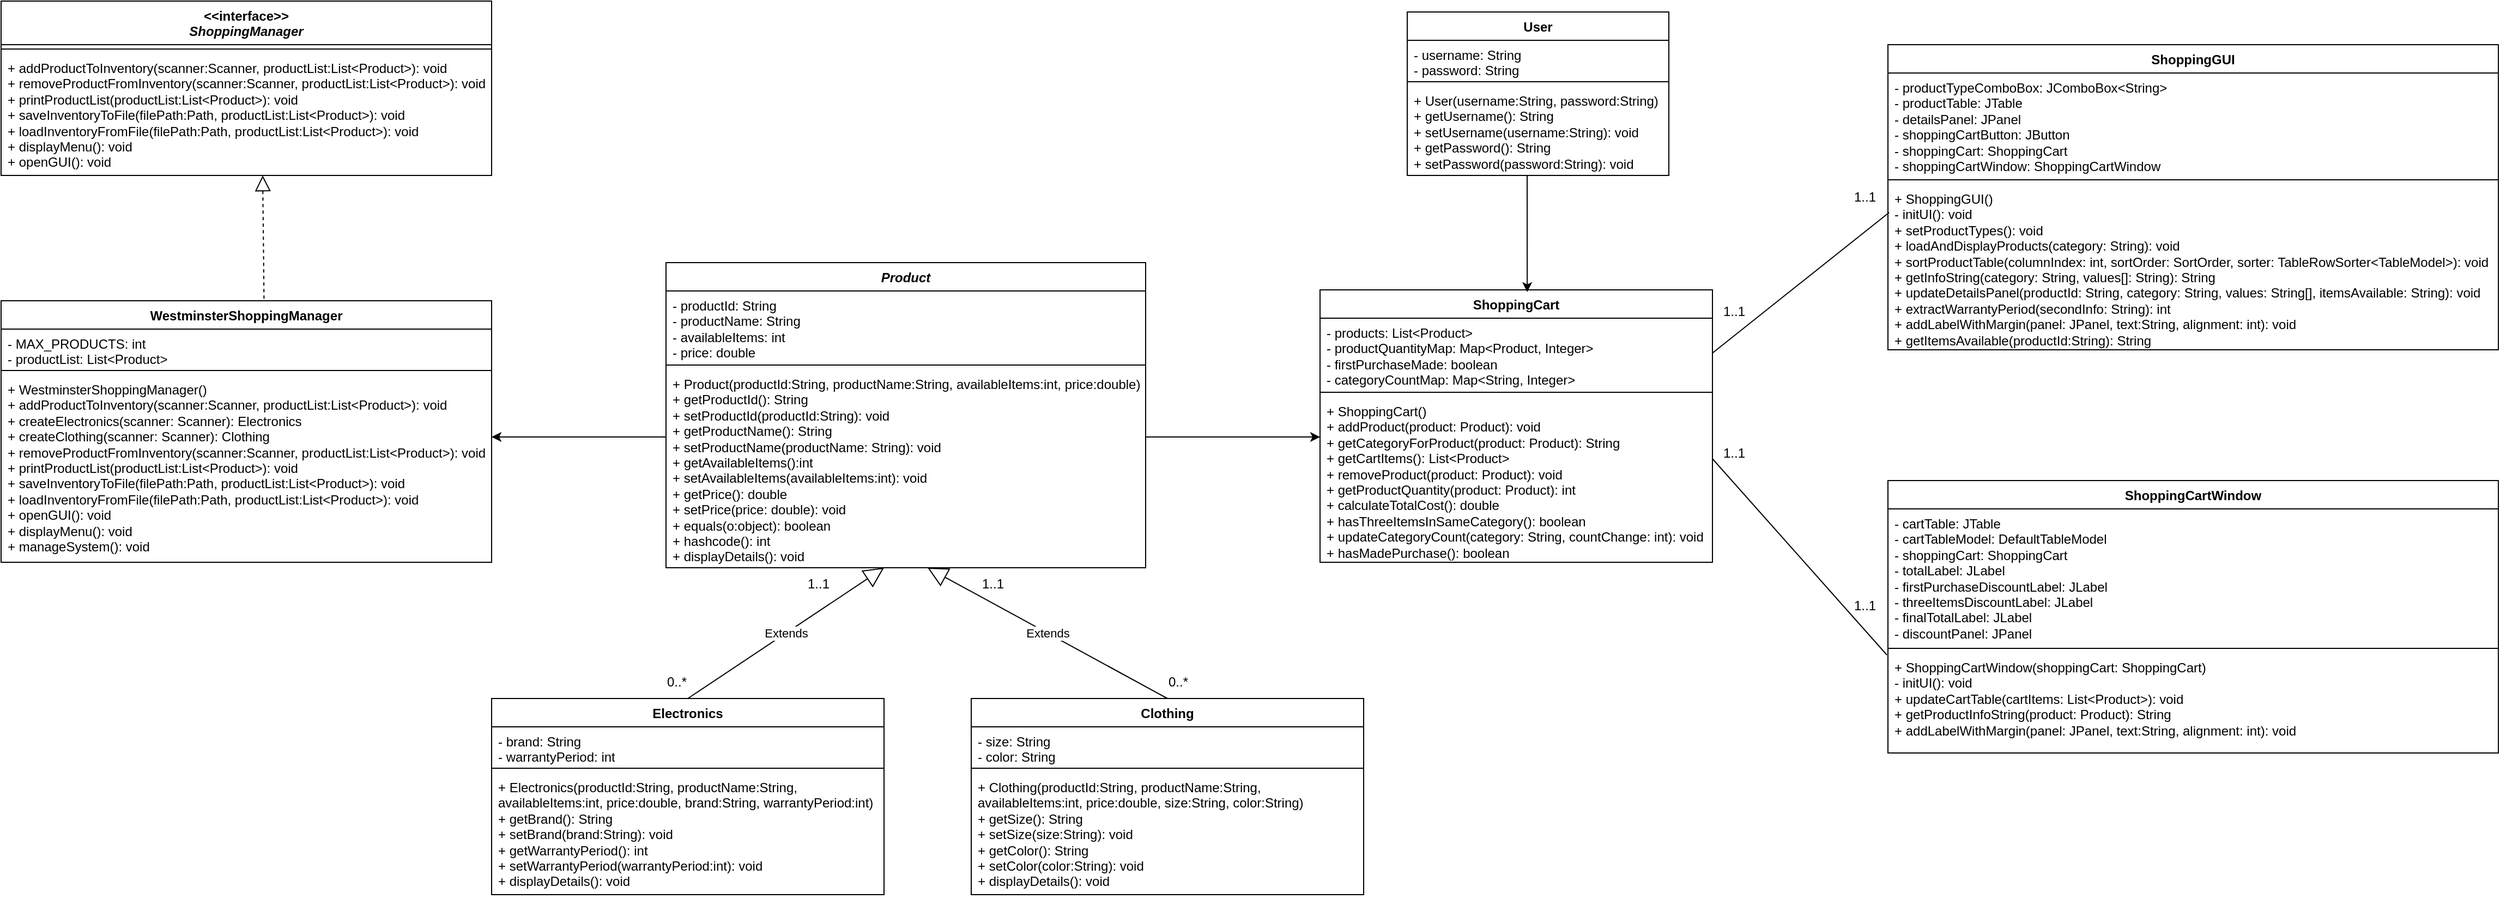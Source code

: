<mxfile version="22.0.2" type="device">
  <diagram name="Page-1" id="OMpnuDulmeeFg09J-dXz">
    <mxGraphModel dx="2261" dy="2005" grid="1" gridSize="10" guides="1" tooltips="1" connect="1" arrows="1" fold="1" page="1" pageScale="1" pageWidth="827" pageHeight="1169" math="0" shadow="0">
      <root>
        <mxCell id="0" />
        <mxCell id="1" parent="0" />
        <mxCell id="XQKe823p-1i-XzLFj9Tq-1" value="&lt;i&gt;Product&lt;/i&gt;" style="swimlane;fontStyle=1;align=center;verticalAlign=top;childLayout=stackLayout;horizontal=1;startSize=26;horizontalStack=0;resizeParent=1;resizeParentMax=0;resizeLast=0;collapsible=1;marginBottom=0;whiteSpace=wrap;html=1;" parent="1" vertex="1">
          <mxGeometry x="120" y="120" width="440" height="280" as="geometry" />
        </mxCell>
        <mxCell id="XQKe823p-1i-XzLFj9Tq-2" value="- productId: String&lt;br&gt;- productName: String&lt;br&gt;- availableItems: int&lt;br&gt;- price: double" style="text;strokeColor=none;fillColor=none;align=left;verticalAlign=top;spacingLeft=4;spacingRight=4;overflow=hidden;rotatable=0;points=[[0,0.5],[1,0.5]];portConstraint=eastwest;whiteSpace=wrap;html=1;" parent="XQKe823p-1i-XzLFj9Tq-1" vertex="1">
          <mxGeometry y="26" width="440" height="64" as="geometry" />
        </mxCell>
        <mxCell id="XQKe823p-1i-XzLFj9Tq-3" value="" style="line;strokeWidth=1;fillColor=none;align=left;verticalAlign=middle;spacingTop=-1;spacingLeft=3;spacingRight=3;rotatable=0;labelPosition=right;points=[];portConstraint=eastwest;strokeColor=inherit;" parent="XQKe823p-1i-XzLFj9Tq-1" vertex="1">
          <mxGeometry y="90" width="440" height="8" as="geometry" />
        </mxCell>
        <mxCell id="XQKe823p-1i-XzLFj9Tq-4" value="+ Product(productId:String, productName:String, availableItems:int, price:double)&lt;br&gt;+ getProductId(): String&lt;br&gt;+ setProductId(productId:String): void&lt;br&gt;+ getProductName(): String&lt;br&gt;+ setProductName(productName: String): void&lt;br&gt;+ getAvailableItems():int&lt;br&gt;+ setAvailableItems(availableItems:int): void&lt;br&gt;+ getPrice(): double&lt;br&gt;+ setPrice(price: double): void&lt;br&gt;+ equals(o:object): boolean&lt;br&gt;+ hashcode(): int&lt;br&gt;+ displayDetails(): void" style="text;strokeColor=none;fillColor=none;align=left;verticalAlign=top;spacingLeft=4;spacingRight=4;overflow=hidden;rotatable=0;points=[[0,0.5],[1,0.5]];portConstraint=eastwest;whiteSpace=wrap;html=1;" parent="XQKe823p-1i-XzLFj9Tq-1" vertex="1">
          <mxGeometry y="98" width="440" height="182" as="geometry" />
        </mxCell>
        <mxCell id="XQKe823p-1i-XzLFj9Tq-5" value="Extends" style="endArrow=block;endSize=16;endFill=0;html=1;rounded=0;exitX=0.5;exitY=0;exitDx=0;exitDy=0;" parent="1" source="XQKe823p-1i-XzLFj9Tq-7" edge="1">
          <mxGeometry width="160" relative="1" as="geometry">
            <mxPoint x="200" y="520" as="sourcePoint" />
            <mxPoint x="320" y="400" as="targetPoint" />
          </mxGeometry>
        </mxCell>
        <mxCell id="XQKe823p-1i-XzLFj9Tq-6" value="Extends" style="endArrow=block;endSize=16;endFill=0;html=1;rounded=0;exitX=0.5;exitY=0;exitDx=0;exitDy=0;" parent="1" source="XQKe823p-1i-XzLFj9Tq-11" edge="1">
          <mxGeometry width="160" relative="1" as="geometry">
            <mxPoint x="480" y="520" as="sourcePoint" />
            <mxPoint x="360" y="400" as="targetPoint" />
          </mxGeometry>
        </mxCell>
        <mxCell id="XQKe823p-1i-XzLFj9Tq-7" value="Electronics" style="swimlane;fontStyle=1;align=center;verticalAlign=top;childLayout=stackLayout;horizontal=1;startSize=26;horizontalStack=0;resizeParent=1;resizeParentMax=0;resizeLast=0;collapsible=1;marginBottom=0;whiteSpace=wrap;html=1;" parent="1" vertex="1">
          <mxGeometry x="-40" y="520" width="360" height="180" as="geometry" />
        </mxCell>
        <mxCell id="XQKe823p-1i-XzLFj9Tq-8" value="- brand: String&lt;br&gt;- warrantyPeriod: int" style="text;strokeColor=none;fillColor=none;align=left;verticalAlign=top;spacingLeft=4;spacingRight=4;overflow=hidden;rotatable=0;points=[[0,0.5],[1,0.5]];portConstraint=eastwest;whiteSpace=wrap;html=1;" parent="XQKe823p-1i-XzLFj9Tq-7" vertex="1">
          <mxGeometry y="26" width="360" height="34" as="geometry" />
        </mxCell>
        <mxCell id="XQKe823p-1i-XzLFj9Tq-9" value="" style="line;strokeWidth=1;fillColor=none;align=left;verticalAlign=middle;spacingTop=-1;spacingLeft=3;spacingRight=3;rotatable=0;labelPosition=right;points=[];portConstraint=eastwest;strokeColor=inherit;" parent="XQKe823p-1i-XzLFj9Tq-7" vertex="1">
          <mxGeometry y="60" width="360" height="8" as="geometry" />
        </mxCell>
        <mxCell id="XQKe823p-1i-XzLFj9Tq-10" value="+ Electronics(productId:String, productName:String,&amp;nbsp; &amp;nbsp; &amp;nbsp; &amp;nbsp; availableItems:int, price:double, brand:String, warrantyPeriod:int)&lt;br&gt;+ getBrand(): String&lt;br&gt;+ setBrand(brand:String): void&lt;br&gt;+ getWarrantyPeriod(): int&lt;br&gt;+ setWarrantyPeriod(warrantyPeriod:int): void&lt;br&gt;+ displayDetails(): void" style="text;strokeColor=none;fillColor=none;align=left;verticalAlign=top;spacingLeft=4;spacingRight=4;overflow=hidden;rotatable=0;points=[[0,0.5],[1,0.5]];portConstraint=eastwest;whiteSpace=wrap;html=1;" parent="XQKe823p-1i-XzLFj9Tq-7" vertex="1">
          <mxGeometry y="68" width="360" height="112" as="geometry" />
        </mxCell>
        <mxCell id="XQKe823p-1i-XzLFj9Tq-11" value="Clothing" style="swimlane;fontStyle=1;align=center;verticalAlign=top;childLayout=stackLayout;horizontal=1;startSize=26;horizontalStack=0;resizeParent=1;resizeParentMax=0;resizeLast=0;collapsible=1;marginBottom=0;whiteSpace=wrap;html=1;" parent="1" vertex="1">
          <mxGeometry x="400" y="520" width="360" height="180" as="geometry" />
        </mxCell>
        <mxCell id="XQKe823p-1i-XzLFj9Tq-12" value="- size: String&lt;br&gt;- color: String" style="text;strokeColor=none;fillColor=none;align=left;verticalAlign=top;spacingLeft=4;spacingRight=4;overflow=hidden;rotatable=0;points=[[0,0.5],[1,0.5]];portConstraint=eastwest;whiteSpace=wrap;html=1;" parent="XQKe823p-1i-XzLFj9Tq-11" vertex="1">
          <mxGeometry y="26" width="360" height="34" as="geometry" />
        </mxCell>
        <mxCell id="XQKe823p-1i-XzLFj9Tq-13" value="" style="line;strokeWidth=1;fillColor=none;align=left;verticalAlign=middle;spacingTop=-1;spacingLeft=3;spacingRight=3;rotatable=0;labelPosition=right;points=[];portConstraint=eastwest;strokeColor=inherit;" parent="XQKe823p-1i-XzLFj9Tq-11" vertex="1">
          <mxGeometry y="60" width="360" height="8" as="geometry" />
        </mxCell>
        <mxCell id="XQKe823p-1i-XzLFj9Tq-14" value="+ Clothing(productId:String, productName:String,&amp;nbsp; &amp;nbsp; &amp;nbsp; &amp;nbsp; availableItems:int, price:double, size:String, color:String)&lt;br&gt;+ getSize(): String&lt;br&gt;+ setSize(size:String): void&lt;br&gt;+ getColor(): String&lt;br&gt;+ setColor(color:String): void&lt;br&gt;+ displayDetails(): void" style="text;strokeColor=none;fillColor=none;align=left;verticalAlign=top;spacingLeft=4;spacingRight=4;overflow=hidden;rotatable=0;points=[[0,0.5],[1,0.5]];portConstraint=eastwest;whiteSpace=wrap;html=1;" parent="XQKe823p-1i-XzLFj9Tq-11" vertex="1">
          <mxGeometry y="68" width="360" height="112" as="geometry" />
        </mxCell>
        <mxCell id="XQKe823p-1i-XzLFj9Tq-19" value="User" style="swimlane;fontStyle=1;align=center;verticalAlign=top;childLayout=stackLayout;horizontal=1;startSize=26;horizontalStack=0;resizeParent=1;resizeParentMax=0;resizeLast=0;collapsible=1;marginBottom=0;whiteSpace=wrap;html=1;" parent="1" vertex="1">
          <mxGeometry x="800" y="-110" width="240" height="150" as="geometry" />
        </mxCell>
        <mxCell id="XQKe823p-1i-XzLFj9Tq-20" value="- username: String&lt;br&gt;- password: String" style="text;strokeColor=none;fillColor=none;align=left;verticalAlign=top;spacingLeft=4;spacingRight=4;overflow=hidden;rotatable=0;points=[[0,0.5],[1,0.5]];portConstraint=eastwest;whiteSpace=wrap;html=1;" parent="XQKe823p-1i-XzLFj9Tq-19" vertex="1">
          <mxGeometry y="26" width="240" height="34" as="geometry" />
        </mxCell>
        <mxCell id="XQKe823p-1i-XzLFj9Tq-21" value="" style="line;strokeWidth=1;fillColor=none;align=left;verticalAlign=middle;spacingTop=-1;spacingLeft=3;spacingRight=3;rotatable=0;labelPosition=right;points=[];portConstraint=eastwest;strokeColor=inherit;" parent="XQKe823p-1i-XzLFj9Tq-19" vertex="1">
          <mxGeometry y="60" width="240" height="8" as="geometry" />
        </mxCell>
        <mxCell id="XQKe823p-1i-XzLFj9Tq-22" value="+ User(username:String, password:String)&lt;br&gt;+ getUsername(): String&lt;br&gt;+ setUsername(username:String): void&lt;br&gt;+ getPassword(): String&lt;br&gt;+ setPassword(password:String): void" style="text;strokeColor=none;fillColor=none;align=left;verticalAlign=top;spacingLeft=4;spacingRight=4;overflow=hidden;rotatable=0;points=[[0,0.5],[1,0.5]];portConstraint=eastwest;whiteSpace=wrap;html=1;" parent="XQKe823p-1i-XzLFj9Tq-19" vertex="1">
          <mxGeometry y="68" width="240" height="82" as="geometry" />
        </mxCell>
        <mxCell id="XQKe823p-1i-XzLFj9Tq-23" value="&amp;lt;&amp;lt;interface&amp;gt;&amp;gt;&lt;br&gt;&lt;i&gt;ShoppingManager&lt;/i&gt;" style="swimlane;fontStyle=1;align=center;verticalAlign=top;childLayout=stackLayout;horizontal=1;startSize=40;horizontalStack=0;resizeParent=1;resizeParentMax=0;resizeLast=0;collapsible=1;marginBottom=0;whiteSpace=wrap;html=1;" parent="1" vertex="1">
          <mxGeometry x="-490" y="-120" width="450" height="160" as="geometry" />
        </mxCell>
        <mxCell id="XQKe823p-1i-XzLFj9Tq-25" value="" style="line;strokeWidth=1;fillColor=none;align=left;verticalAlign=middle;spacingTop=-1;spacingLeft=3;spacingRight=3;rotatable=0;labelPosition=right;points=[];portConstraint=eastwest;strokeColor=inherit;" parent="XQKe823p-1i-XzLFj9Tq-23" vertex="1">
          <mxGeometry y="40" width="450" height="8" as="geometry" />
        </mxCell>
        <mxCell id="XQKe823p-1i-XzLFj9Tq-26" value="+ addProductToInventory(scanner:Scanner, productList:List&amp;lt;Product&amp;gt;): void&lt;br&gt;+ removeProductFromInventory(scanner:Scanner, productList:List&amp;lt;Product&amp;gt;): void&lt;br&gt;+ printProductList(productList:List&amp;lt;Product&amp;gt;): void&lt;br&gt;+ saveInventoryToFile(filePath:Path, productList:List&amp;lt;Product&amp;gt;): void&lt;br&gt;+ loadInventoryFromFile(filePath:Path, productList:List&amp;lt;Product&amp;gt;): void&lt;br&gt;+ displayMenu(): void&lt;br&gt;+ openGUI(): void" style="text;strokeColor=none;fillColor=none;align=left;verticalAlign=top;spacingLeft=4;spacingRight=4;overflow=hidden;rotatable=0;points=[[0,0.5],[1,0.5]];portConstraint=eastwest;whiteSpace=wrap;html=1;" parent="XQKe823p-1i-XzLFj9Tq-23" vertex="1">
          <mxGeometry y="48" width="450" height="112" as="geometry" />
        </mxCell>
        <mxCell id="XQKe823p-1i-XzLFj9Tq-27" value="ShoppingCart" style="swimlane;fontStyle=1;align=center;verticalAlign=top;childLayout=stackLayout;horizontal=1;startSize=26;horizontalStack=0;resizeParent=1;resizeParentMax=0;resizeLast=0;collapsible=1;marginBottom=0;whiteSpace=wrap;html=1;" parent="1" vertex="1">
          <mxGeometry x="720" y="145" width="360" height="250" as="geometry" />
        </mxCell>
        <mxCell id="XQKe823p-1i-XzLFj9Tq-28" value="- products: List&amp;lt;Product&amp;gt;&lt;br&gt;- productQuantityMap: Map&amp;lt;Product, Integer&amp;gt;&lt;br&gt;- firstPurchaseMade: boolean&lt;br&gt;- categoryCountMap: Map&amp;lt;String, Integer&amp;gt;" style="text;strokeColor=none;fillColor=none;align=left;verticalAlign=top;spacingLeft=4;spacingRight=4;overflow=hidden;rotatable=0;points=[[0,0.5],[1,0.5]];portConstraint=eastwest;whiteSpace=wrap;html=1;" parent="XQKe823p-1i-XzLFj9Tq-27" vertex="1">
          <mxGeometry y="26" width="360" height="64" as="geometry" />
        </mxCell>
        <mxCell id="XQKe823p-1i-XzLFj9Tq-29" value="" style="line;strokeWidth=1;fillColor=none;align=left;verticalAlign=middle;spacingTop=-1;spacingLeft=3;spacingRight=3;rotatable=0;labelPosition=right;points=[];portConstraint=eastwest;strokeColor=inherit;" parent="XQKe823p-1i-XzLFj9Tq-27" vertex="1">
          <mxGeometry y="90" width="360" height="8" as="geometry" />
        </mxCell>
        <mxCell id="XQKe823p-1i-XzLFj9Tq-30" value="+ ShoppingCart()&lt;br&gt;+ addProduct(product: Product): void&lt;br&gt;+ getCategoryForProduct(product: Product): String&lt;br&gt;+ getCartItems(): List&amp;lt;Product&amp;gt;&lt;br style=&quot;border-color: var(--border-color);&quot;&gt;+ removeProduct(product: Product): void&lt;br&gt;+ getProductQuantity(product: Product): int&lt;br style=&quot;border-color: var(--border-color);&quot;&gt;+ calculateTotalCost(): double&lt;br&gt;+ hasThreeItemsInSameCategory(): boolean&lt;br&gt;+ updateCategoryCount(category: String, countChange: int): void&lt;br&gt;+ hasMadePurchase(): boolean" style="text;strokeColor=none;fillColor=none;align=left;verticalAlign=top;spacingLeft=4;spacingRight=4;overflow=hidden;rotatable=0;points=[[0,0.5],[1,0.5]];portConstraint=eastwest;whiteSpace=wrap;html=1;" parent="XQKe823p-1i-XzLFj9Tq-27" vertex="1">
          <mxGeometry y="98" width="360" height="152" as="geometry" />
        </mxCell>
        <mxCell id="XQKe823p-1i-XzLFj9Tq-34" value="WestminsterShoppingManager" style="swimlane;fontStyle=1;align=center;verticalAlign=top;childLayout=stackLayout;horizontal=1;startSize=26;horizontalStack=0;resizeParent=1;resizeParentMax=0;resizeLast=0;collapsible=1;marginBottom=0;whiteSpace=wrap;html=1;" parent="1" vertex="1">
          <mxGeometry x="-490" y="155" width="450" height="240" as="geometry" />
        </mxCell>
        <mxCell id="XQKe823p-1i-XzLFj9Tq-35" value="- MAX_PRODUCTS: int&lt;br&gt;- productList: List&amp;lt;Product&amp;gt;" style="text;strokeColor=none;fillColor=none;align=left;verticalAlign=top;spacingLeft=4;spacingRight=4;overflow=hidden;rotatable=0;points=[[0,0.5],[1,0.5]];portConstraint=eastwest;whiteSpace=wrap;html=1;" parent="XQKe823p-1i-XzLFj9Tq-34" vertex="1">
          <mxGeometry y="26" width="450" height="34" as="geometry" />
        </mxCell>
        <mxCell id="XQKe823p-1i-XzLFj9Tq-36" value="" style="line;strokeWidth=1;fillColor=none;align=left;verticalAlign=middle;spacingTop=-1;spacingLeft=3;spacingRight=3;rotatable=0;labelPosition=right;points=[];portConstraint=eastwest;strokeColor=inherit;" parent="XQKe823p-1i-XzLFj9Tq-34" vertex="1">
          <mxGeometry y="60" width="450" height="8" as="geometry" />
        </mxCell>
        <mxCell id="XQKe823p-1i-XzLFj9Tq-37" value="+ WestminsterShoppingManager()&lt;br&gt;+ addProductToInventory(scanner:Scanner, productList:List&amp;lt;Product&amp;gt;): void&lt;br&gt;+ createElectronics(scanner: Scanner): Electronics&lt;br&gt;+ createClothing(scanner: Scanner): Clothing&lt;br style=&quot;border-color: var(--border-color);&quot;&gt;+ removeProductFromInventory(scanner:Scanner, productList:List&amp;lt;Product&amp;gt;): void&lt;br style=&quot;border-color: var(--border-color);&quot;&gt;+ printProductList(productList:List&amp;lt;Product&amp;gt;): void&lt;br style=&quot;border-color: var(--border-color);&quot;&gt;+ saveInventoryToFile(filePath:Path, productList:List&amp;lt;Product&amp;gt;): void&lt;br&gt;+ loadInventoryFromFile(filePath:Path, productList:List&amp;lt;Product&amp;gt;): void&lt;br&gt;+ openGUI(): void&lt;br style=&quot;border-color: var(--border-color);&quot;&gt;+ displayMenu(): void&lt;br&gt;+ manageSystem(): void" style="text;strokeColor=none;fillColor=none;align=left;verticalAlign=top;spacingLeft=4;spacingRight=4;overflow=hidden;rotatable=0;points=[[0,0.5],[1,0.5]];portConstraint=eastwest;whiteSpace=wrap;html=1;" parent="XQKe823p-1i-XzLFj9Tq-34" vertex="1">
          <mxGeometry y="68" width="450" height="172" as="geometry" />
        </mxCell>
        <mxCell id="XQKe823p-1i-XzLFj9Tq-38" value="ShoppingGUI" style="swimlane;fontStyle=1;align=center;verticalAlign=top;childLayout=stackLayout;horizontal=1;startSize=26;horizontalStack=0;resizeParent=1;resizeParentMax=0;resizeLast=0;collapsible=1;marginBottom=0;whiteSpace=wrap;html=1;" parent="1" vertex="1">
          <mxGeometry x="1241" y="-80" width="560" height="280" as="geometry" />
        </mxCell>
        <mxCell id="XQKe823p-1i-XzLFj9Tq-39" value="- productTypeComboBox: JComboBox&amp;lt;String&amp;gt;&lt;br&gt;- productTable: JTable&lt;br&gt;- detailsPanel: JPanel&lt;br&gt;- shoppingCartButton: JButton&lt;br&gt;-&amp;nbsp;shoppingCart:&amp;nbsp;ShoppingCart&lt;br&gt;-&amp;nbsp;shoppingCartWindow:&amp;nbsp;ShoppingCartWindow" style="text;strokeColor=none;fillColor=none;align=left;verticalAlign=top;spacingLeft=4;spacingRight=4;overflow=hidden;rotatable=0;points=[[0,0.5],[1,0.5]];portConstraint=eastwest;whiteSpace=wrap;html=1;" parent="XQKe823p-1i-XzLFj9Tq-38" vertex="1">
          <mxGeometry y="26" width="560" height="94" as="geometry" />
        </mxCell>
        <mxCell id="XQKe823p-1i-XzLFj9Tq-40" value="" style="line;strokeWidth=1;fillColor=none;align=left;verticalAlign=middle;spacingTop=-1;spacingLeft=3;spacingRight=3;rotatable=0;labelPosition=right;points=[];portConstraint=eastwest;strokeColor=inherit;" parent="XQKe823p-1i-XzLFj9Tq-38" vertex="1">
          <mxGeometry y="120" width="560" height="8" as="geometry" />
        </mxCell>
        <mxCell id="XQKe823p-1i-XzLFj9Tq-41" value="+ ShoppingGUI()&lt;br&gt;- initUI(): void&lt;br&gt;+ setProductTypes(): void&lt;br&gt;+ loadAndDisplayProducts(category: String): void&lt;br style=&quot;border-color: var(--border-color);&quot;&gt;+ sortProductTable(columnIndex: int, sortOrder: SortOrder, sorter: TableRowSorter&amp;lt;TableModel&amp;gt;): void&lt;br&gt;+ getInfoString(category: String, values[]: String): String&lt;br style=&quot;border-color: var(--border-color);&quot;&gt;+ updateDetailsPanel(productId: String, category: String, values: String[], itemsAvailable: String): void&lt;br&gt;+ extractWarrantyPeriod(secondInfo: String): int&lt;br&gt;+ addLabelWithMargin(panel: JPanel, text:String, alignment: int): void&lt;br&gt;+ getItemsAvailable(productId:String): String" style="text;strokeColor=none;fillColor=none;align=left;verticalAlign=top;spacingLeft=4;spacingRight=4;overflow=hidden;rotatable=0;points=[[0,0.5],[1,0.5]];portConstraint=eastwest;whiteSpace=wrap;html=1;" parent="XQKe823p-1i-XzLFj9Tq-38" vertex="1">
          <mxGeometry y="128" width="560" height="152" as="geometry" />
        </mxCell>
        <mxCell id="XQKe823p-1i-XzLFj9Tq-42" value="ShoppingCartWindow" style="swimlane;fontStyle=1;align=center;verticalAlign=top;childLayout=stackLayout;horizontal=1;startSize=26;horizontalStack=0;resizeParent=1;resizeParentMax=0;resizeLast=0;collapsible=1;marginBottom=0;whiteSpace=wrap;html=1;" parent="1" vertex="1">
          <mxGeometry x="1241" y="320" width="560" height="250" as="geometry" />
        </mxCell>
        <mxCell id="XQKe823p-1i-XzLFj9Tq-43" value="- cartTable: JTable&lt;br&gt;- cartTableModel: DefaultTableModel&lt;br&gt;- shoppingCart: ShoppingCart&lt;br&gt;- totalLabel: JLabel&lt;br&gt;-&amp;nbsp;firstPurchaseDiscountLabel:&amp;nbsp;JLabel&lt;br&gt;-&amp;nbsp;threeItemsDiscountLabel:&amp;nbsp;JLabel&lt;br&gt;-&amp;nbsp;finalTotalLabel: JLabel&lt;br&gt;-&amp;nbsp;discountPanel: JPanel" style="text;strokeColor=none;fillColor=none;align=left;verticalAlign=top;spacingLeft=4;spacingRight=4;overflow=hidden;rotatable=0;points=[[0,0.5],[1,0.5]];portConstraint=eastwest;whiteSpace=wrap;html=1;" parent="XQKe823p-1i-XzLFj9Tq-42" vertex="1">
          <mxGeometry y="26" width="560" height="124" as="geometry" />
        </mxCell>
        <mxCell id="XQKe823p-1i-XzLFj9Tq-44" value="" style="line;strokeWidth=1;fillColor=none;align=left;verticalAlign=middle;spacingTop=-1;spacingLeft=3;spacingRight=3;rotatable=0;labelPosition=right;points=[];portConstraint=eastwest;strokeColor=inherit;" parent="XQKe823p-1i-XzLFj9Tq-42" vertex="1">
          <mxGeometry y="150" width="560" height="8" as="geometry" />
        </mxCell>
        <mxCell id="XQKe823p-1i-XzLFj9Tq-45" value="+ ShoppingCartWindow(shoppingCart: ShoppingCart)&lt;br&gt;- initUI(): void&lt;br&gt;+ updateCartTable(cartItems: List&amp;lt;Product&amp;gt;): void&lt;br&gt;+ getProductInfoString(product: Product): String&lt;br&gt;+ addLabelWithMargin(panel: JPanel, text:String, alignment: int): void" style="text;strokeColor=none;fillColor=none;align=left;verticalAlign=top;spacingLeft=4;spacingRight=4;overflow=hidden;rotatable=0;points=[[0,0.5],[1,0.5]];portConstraint=eastwest;whiteSpace=wrap;html=1;" parent="XQKe823p-1i-XzLFj9Tq-42" vertex="1">
          <mxGeometry y="158" width="560" height="92" as="geometry" />
        </mxCell>
        <mxCell id="XQKe823p-1i-XzLFj9Tq-46" value="1..1" style="text;html=1;strokeColor=none;fillColor=none;align=center;verticalAlign=middle;whiteSpace=wrap;rounded=0;" parent="1" vertex="1">
          <mxGeometry x="230" y="400" width="60" height="30" as="geometry" />
        </mxCell>
        <mxCell id="XQKe823p-1i-XzLFj9Tq-47" value="1..1" style="text;html=1;strokeColor=none;fillColor=none;align=center;verticalAlign=middle;whiteSpace=wrap;rounded=0;" parent="1" vertex="1">
          <mxGeometry x="390" y="400" width="60" height="30" as="geometry" />
        </mxCell>
        <mxCell id="XQKe823p-1i-XzLFj9Tq-48" value="0..*" style="text;html=1;strokeColor=none;fillColor=none;align=center;verticalAlign=middle;whiteSpace=wrap;rounded=0;" parent="1" vertex="1">
          <mxGeometry x="100" y="490" width="60" height="30" as="geometry" />
        </mxCell>
        <mxCell id="XQKe823p-1i-XzLFj9Tq-49" value="0..*" style="text;html=1;strokeColor=none;fillColor=none;align=center;verticalAlign=middle;whiteSpace=wrap;rounded=0;" parent="1" vertex="1">
          <mxGeometry x="560" y="490" width="60" height="30" as="geometry" />
        </mxCell>
        <mxCell id="XQKe823p-1i-XzLFj9Tq-54" value="" style="endArrow=classic;html=1;rounded=0;" parent="1" edge="1">
          <mxGeometry width="50" height="50" relative="1" as="geometry">
            <mxPoint x="560" y="280" as="sourcePoint" />
            <mxPoint x="720" y="280" as="targetPoint" />
          </mxGeometry>
        </mxCell>
        <mxCell id="XQKe823p-1i-XzLFj9Tq-55" value="" style="endArrow=block;dashed=1;endFill=0;endSize=12;html=1;rounded=0;exitX=0.536;exitY=-0.008;exitDx=0;exitDy=0;exitPerimeter=0;" parent="1" source="XQKe823p-1i-XzLFj9Tq-34" edge="1">
          <mxGeometry width="160" relative="1" as="geometry">
            <mxPoint x="-370" y="40" as="sourcePoint" />
            <mxPoint x="-250" y="40" as="targetPoint" />
          </mxGeometry>
        </mxCell>
        <mxCell id="XQKe823p-1i-XzLFj9Tq-56" value="" style="endArrow=classic;html=1;rounded=0;entryX=0.528;entryY=0.008;entryDx=0;entryDy=0;entryPerimeter=0;" parent="1" target="XQKe823p-1i-XzLFj9Tq-27" edge="1">
          <mxGeometry width="50" height="50" relative="1" as="geometry">
            <mxPoint x="910" y="40" as="sourcePoint" />
            <mxPoint x="909" y="140" as="targetPoint" />
          </mxGeometry>
        </mxCell>
        <mxCell id="XQKe823p-1i-XzLFj9Tq-57" value="" style="endArrow=classic;html=1;rounded=0;" parent="1" edge="1">
          <mxGeometry width="50" height="50" relative="1" as="geometry">
            <mxPoint x="120" y="280" as="sourcePoint" />
            <mxPoint x="-40" y="280" as="targetPoint" />
          </mxGeometry>
        </mxCell>
        <mxCell id="XQKe823p-1i-XzLFj9Tq-58" value="" style="endArrow=none;html=1;rounded=0;exitX=0.002;exitY=0.171;exitDx=0;exitDy=0;exitPerimeter=0;entryX=1;entryY=0.5;entryDx=0;entryDy=0;" parent="1" source="XQKe823p-1i-XzLFj9Tq-41" target="XQKe823p-1i-XzLFj9Tq-28" edge="1">
          <mxGeometry width="50" height="50" relative="1" as="geometry">
            <mxPoint x="870" y="440" as="sourcePoint" />
            <mxPoint x="920" y="390" as="targetPoint" />
          </mxGeometry>
        </mxCell>
        <mxCell id="XQKe823p-1i-XzLFj9Tq-59" value="1..1" style="text;html=1;strokeColor=none;fillColor=none;align=center;verticalAlign=middle;whiteSpace=wrap;rounded=0;" parent="1" vertex="1">
          <mxGeometry x="1070" y="150" width="60" height="30" as="geometry" />
        </mxCell>
        <mxCell id="XQKe823p-1i-XzLFj9Tq-60" value="1..1" style="text;html=1;strokeColor=none;fillColor=none;align=center;verticalAlign=middle;whiteSpace=wrap;rounded=0;" parent="1" vertex="1">
          <mxGeometry x="1190" y="45" width="60" height="30" as="geometry" />
        </mxCell>
        <mxCell id="XQKe823p-1i-XzLFj9Tq-61" value="" style="endArrow=none;html=1;rounded=0;entryX=1;entryY=0.375;entryDx=0;entryDy=0;entryPerimeter=0;" parent="1" target="XQKe823p-1i-XzLFj9Tq-30" edge="1">
          <mxGeometry width="50" height="50" relative="1" as="geometry">
            <mxPoint x="1240" y="480" as="sourcePoint" />
            <mxPoint x="1080" y="330" as="targetPoint" />
          </mxGeometry>
        </mxCell>
        <mxCell id="XQKe823p-1i-XzLFj9Tq-62" value="1..1" style="text;html=1;strokeColor=none;fillColor=none;align=center;verticalAlign=middle;whiteSpace=wrap;rounded=0;" parent="1" vertex="1">
          <mxGeometry x="1070" y="280" width="60" height="30" as="geometry" />
        </mxCell>
        <mxCell id="XQKe823p-1i-XzLFj9Tq-63" value="1..1" style="text;html=1;strokeColor=none;fillColor=none;align=center;verticalAlign=middle;whiteSpace=wrap;rounded=0;" parent="1" vertex="1">
          <mxGeometry x="1190" y="420" width="60" height="30" as="geometry" />
        </mxCell>
      </root>
    </mxGraphModel>
  </diagram>
</mxfile>
